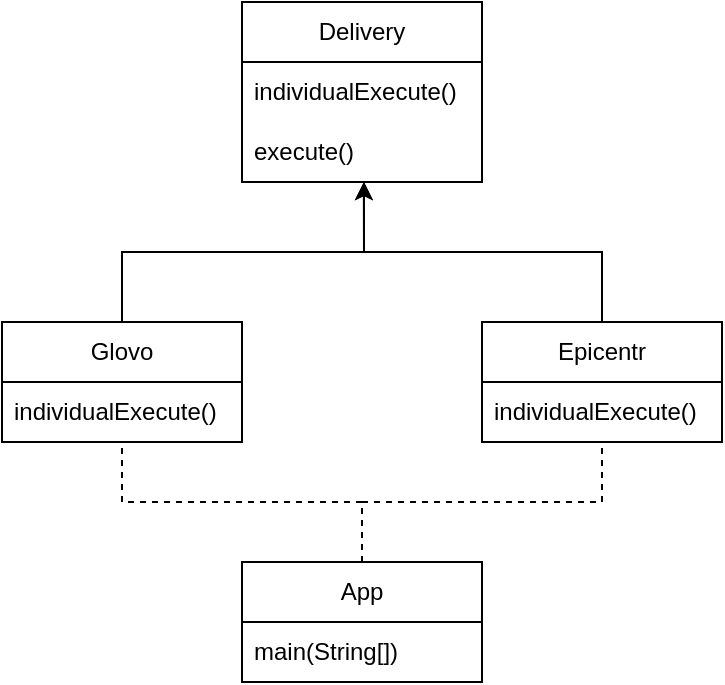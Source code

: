 <mxfile version="20.7.4" type="github">
  <diagram id="m4uv0ZDlGW1oHqFoEJEG" name="Страница 1">
    <mxGraphModel dx="1194" dy="762" grid="1" gridSize="10" guides="1" tooltips="1" connect="1" arrows="1" fold="1" page="1" pageScale="1" pageWidth="827" pageHeight="1169" math="0" shadow="0">
      <root>
        <mxCell id="0" />
        <mxCell id="1" parent="0" />
        <mxCell id="Q0AfcaRGlH0Au1Mmy8H--1" value="Delivery" style="swimlane;fontStyle=0;childLayout=stackLayout;horizontal=1;startSize=30;horizontalStack=0;resizeParent=1;resizeParentMax=0;resizeLast=0;collapsible=1;marginBottom=0;whiteSpace=wrap;html=1;" vertex="1" parent="1">
          <mxGeometry x="360" y="200" width="120" height="90" as="geometry" />
        </mxCell>
        <mxCell id="Q0AfcaRGlH0Au1Mmy8H--2" value="individualExecute()" style="text;strokeColor=none;fillColor=none;align=left;verticalAlign=middle;spacingLeft=4;spacingRight=4;overflow=hidden;points=[[0,0.5],[1,0.5]];portConstraint=eastwest;rotatable=0;whiteSpace=wrap;html=1;" vertex="1" parent="Q0AfcaRGlH0Au1Mmy8H--1">
          <mxGeometry y="30" width="120" height="30" as="geometry" />
        </mxCell>
        <mxCell id="Q0AfcaRGlH0Au1Mmy8H--3" value="execute()" style="text;strokeColor=none;fillColor=none;align=left;verticalAlign=middle;spacingLeft=4;spacingRight=4;overflow=hidden;points=[[0,0.5],[1,0.5]];portConstraint=eastwest;rotatable=0;whiteSpace=wrap;html=1;" vertex="1" parent="Q0AfcaRGlH0Au1Mmy8H--1">
          <mxGeometry y="60" width="120" height="30" as="geometry" />
        </mxCell>
        <mxCell id="Q0AfcaRGlH0Au1Mmy8H--16" style="edgeStyle=orthogonalEdgeStyle;rounded=0;orthogonalLoop=1;jettySize=auto;html=1;exitX=0.5;exitY=0;exitDx=0;exitDy=0;entryX=0.508;entryY=1;entryDx=0;entryDy=0;entryPerimeter=0;" edge="1" parent="1" source="Q0AfcaRGlH0Au1Mmy8H--5" target="Q0AfcaRGlH0Au1Mmy8H--3">
          <mxGeometry relative="1" as="geometry" />
        </mxCell>
        <mxCell id="Q0AfcaRGlH0Au1Mmy8H--5" value="Epicentr" style="swimlane;fontStyle=0;childLayout=stackLayout;horizontal=1;startSize=30;horizontalStack=0;resizeParent=1;resizeParentMax=0;resizeLast=0;collapsible=1;marginBottom=0;whiteSpace=wrap;html=1;" vertex="1" parent="1">
          <mxGeometry x="480" y="360" width="120" height="60" as="geometry" />
        </mxCell>
        <mxCell id="Q0AfcaRGlH0Au1Mmy8H--6" value="individualExecute()" style="text;strokeColor=none;fillColor=none;align=left;verticalAlign=middle;spacingLeft=4;spacingRight=4;overflow=hidden;points=[[0,0.5],[1,0.5]];portConstraint=eastwest;rotatable=0;whiteSpace=wrap;html=1;" vertex="1" parent="Q0AfcaRGlH0Au1Mmy8H--5">
          <mxGeometry y="30" width="120" height="30" as="geometry" />
        </mxCell>
        <mxCell id="Q0AfcaRGlH0Au1Mmy8H--17" style="edgeStyle=orthogonalEdgeStyle;rounded=0;orthogonalLoop=1;jettySize=auto;html=1;exitX=0.5;exitY=0;exitDx=0;exitDy=0;entryX=0.508;entryY=1;entryDx=0;entryDy=0;entryPerimeter=0;" edge="1" parent="1" source="Q0AfcaRGlH0Au1Mmy8H--8" target="Q0AfcaRGlH0Au1Mmy8H--3">
          <mxGeometry relative="1" as="geometry" />
        </mxCell>
        <mxCell id="Q0AfcaRGlH0Au1Mmy8H--8" value="Glovo" style="swimlane;fontStyle=0;childLayout=stackLayout;horizontal=1;startSize=30;horizontalStack=0;resizeParent=1;resizeParentMax=0;resizeLast=0;collapsible=1;marginBottom=0;whiteSpace=wrap;html=1;" vertex="1" parent="1">
          <mxGeometry x="240" y="360" width="120" height="60" as="geometry" />
        </mxCell>
        <mxCell id="Q0AfcaRGlH0Au1Mmy8H--9" value="individualExecute()" style="text;strokeColor=none;fillColor=none;align=left;verticalAlign=middle;spacingLeft=4;spacingRight=4;overflow=hidden;points=[[0,0.5],[1,0.5]];portConstraint=eastwest;rotatable=0;whiteSpace=wrap;html=1;" vertex="1" parent="Q0AfcaRGlH0Au1Mmy8H--8">
          <mxGeometry y="30" width="120" height="30" as="geometry" />
        </mxCell>
        <mxCell id="Q0AfcaRGlH0Au1Mmy8H--14" value="App" style="swimlane;fontStyle=0;childLayout=stackLayout;horizontal=1;startSize=30;horizontalStack=0;resizeParent=1;resizeParentMax=0;resizeLast=0;collapsible=1;marginBottom=0;whiteSpace=wrap;html=1;" vertex="1" parent="1">
          <mxGeometry x="360" y="480" width="120" height="60" as="geometry" />
        </mxCell>
        <mxCell id="Q0AfcaRGlH0Au1Mmy8H--15" value="main(String[])" style="text;strokeColor=none;fillColor=none;align=left;verticalAlign=middle;spacingLeft=4;spacingRight=4;overflow=hidden;points=[[0,0.5],[1,0.5]];portConstraint=eastwest;rotatable=0;whiteSpace=wrap;html=1;" vertex="1" parent="Q0AfcaRGlH0Au1Mmy8H--14">
          <mxGeometry y="30" width="120" height="30" as="geometry" />
        </mxCell>
        <mxCell id="Q0AfcaRGlH0Au1Mmy8H--18" value="" style="endArrow=none;dashed=1;html=1;rounded=0;exitX=0.5;exitY=0;exitDx=0;exitDy=0;entryX=0.5;entryY=1.067;entryDx=0;entryDy=0;entryPerimeter=0;" edge="1" parent="1" source="Q0AfcaRGlH0Au1Mmy8H--14" target="Q0AfcaRGlH0Au1Mmy8H--6">
          <mxGeometry width="50" height="50" relative="1" as="geometry">
            <mxPoint x="390" y="420" as="sourcePoint" />
            <mxPoint x="440" y="370" as="targetPoint" />
            <Array as="points">
              <mxPoint x="420" y="450" />
              <mxPoint x="540" y="450" />
            </Array>
          </mxGeometry>
        </mxCell>
        <mxCell id="Q0AfcaRGlH0Au1Mmy8H--19" value="" style="endArrow=none;dashed=1;html=1;rounded=0;exitX=0.5;exitY=0;exitDx=0;exitDy=0;entryX=0.5;entryY=1.1;entryDx=0;entryDy=0;entryPerimeter=0;" edge="1" parent="1" source="Q0AfcaRGlH0Au1Mmy8H--14" target="Q0AfcaRGlH0Au1Mmy8H--9">
          <mxGeometry width="50" height="50" relative="1" as="geometry">
            <mxPoint x="430" y="490" as="sourcePoint" />
            <mxPoint x="550" y="432.01" as="targetPoint" />
            <Array as="points">
              <mxPoint x="420" y="450" />
              <mxPoint x="300" y="450" />
            </Array>
          </mxGeometry>
        </mxCell>
      </root>
    </mxGraphModel>
  </diagram>
</mxfile>
